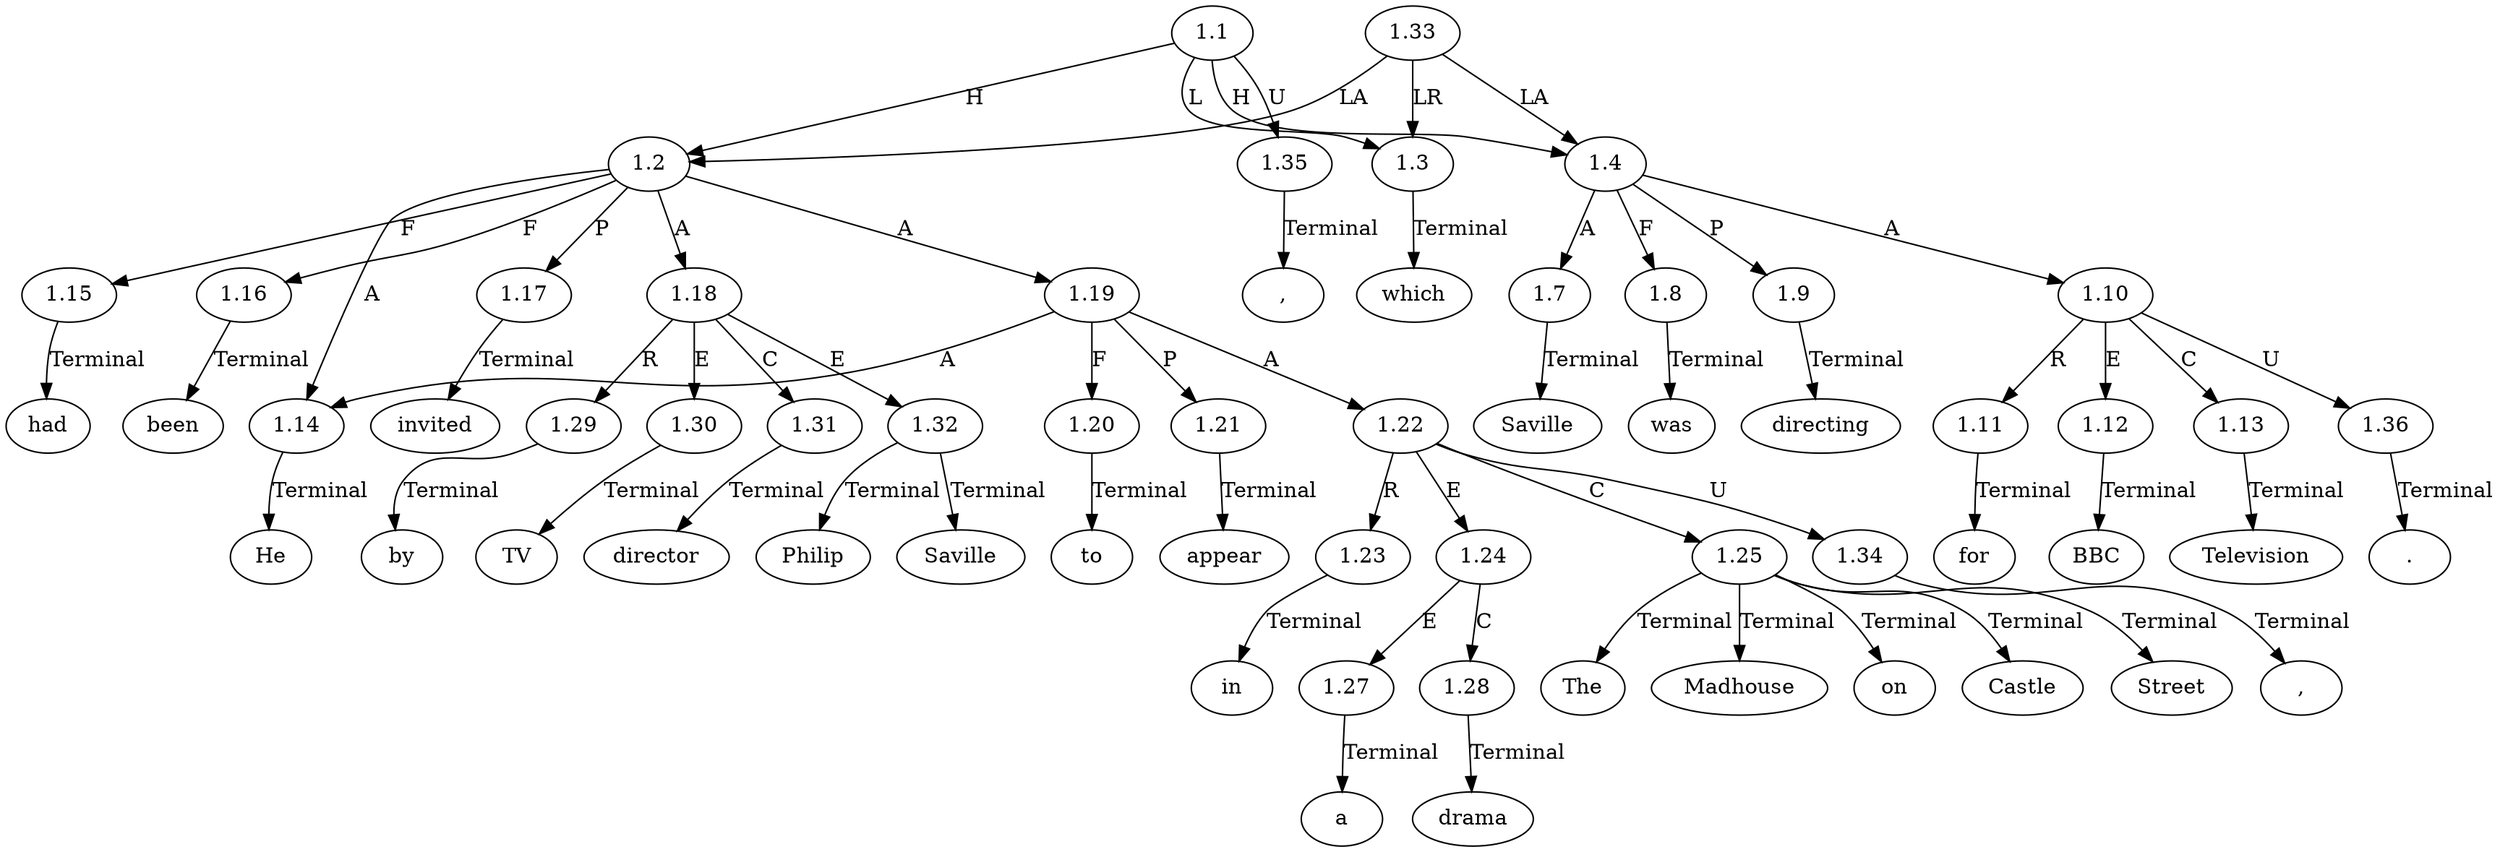 // Graph
digraph {
	0.1 [label=He ordering=out]
	0.10 [label=to ordering=out]
	0.11 [label=appear ordering=out]
	0.12 [label=in ordering=out]
	0.13 [label=a ordering=out]
	0.14 [label=drama ordering=out]
	0.15 [label="," ordering=out]
	0.16 [label=The ordering=out]
	0.17 [label=Madhouse ordering=out]
	0.18 [label=on ordering=out]
	0.19 [label=Castle ordering=out]
	0.2 [label=had ordering=out]
	0.20 [label=Street ordering=out]
	0.21 [label="," ordering=out]
	0.22 [label=which ordering=out]
	0.23 [label=Saville ordering=out]
	0.24 [label=was ordering=out]
	0.25 [label=directing ordering=out]
	0.26 [label=for ordering=out]
	0.27 [label=BBC ordering=out]
	0.28 [label=Television ordering=out]
	0.29 [label="." ordering=out]
	0.3 [label=been ordering=out]
	0.4 [label=invited ordering=out]
	0.5 [label=by ordering=out]
	0.6 [label=TV ordering=out]
	0.7 [label=director ordering=out]
	0.8 [label=Philip ordering=out]
	0.9 [label=Saville ordering=out]
	1.1 [label=1.1 ordering=out]
	1.2 [label=1.2 ordering=out]
	1.3 [label=1.3 ordering=out]
	1.4 [label=1.4 ordering=out]
	1.7 [label=1.7 ordering=out]
	1.8 [label=1.8 ordering=out]
	1.9 [label=1.9 ordering=out]
	1.10 [label=1.10 ordering=out]
	1.11 [label=1.11 ordering=out]
	1.12 [label=1.12 ordering=out]
	1.13 [label=1.13 ordering=out]
	1.14 [label=1.14 ordering=out]
	1.15 [label=1.15 ordering=out]
	1.16 [label=1.16 ordering=out]
	1.17 [label=1.17 ordering=out]
	1.18 [label=1.18 ordering=out]
	1.19 [label=1.19 ordering=out]
	1.20 [label=1.20 ordering=out]
	1.21 [label=1.21 ordering=out]
	1.22 [label=1.22 ordering=out]
	1.23 [label=1.23 ordering=out]
	1.24 [label=1.24 ordering=out]
	1.25 [label=1.25 ordering=out]
	1.27 [label=1.27 ordering=out]
	1.28 [label=1.28 ordering=out]
	1.29 [label=1.29 ordering=out]
	1.30 [label=1.30 ordering=out]
	1.31 [label=1.31 ordering=out]
	1.32 [label=1.32 ordering=out]
	1.33 [label=1.33 ordering=out]
	1.34 [label=1.34 ordering=out]
	1.35 [label=1.35 ordering=out]
	1.36 [label=1.36 ordering=out]
	1.1 -> 1.2 [label=H ordering=out]
	1.1 -> 1.3 [label=L ordering=out]
	1.1 -> 1.4 [label=H ordering=out]
	1.1 -> 1.35 [label=U ordering=out]
	1.2 -> 1.14 [label=A ordering=out]
	1.2 -> 1.15 [label=F ordering=out]
	1.2 -> 1.16 [label=F ordering=out]
	1.2 -> 1.17 [label=P ordering=out]
	1.2 -> 1.18 [label=A ordering=out]
	1.2 -> 1.19 [label=A ordering=out]
	1.3 -> 0.22 [label=Terminal ordering=out]
	1.4 -> 1.7 [label=A ordering=out]
	1.4 -> 1.8 [label=F ordering=out]
	1.4 -> 1.9 [label=P ordering=out]
	1.4 -> 1.10 [label=A ordering=out]
	1.7 -> 0.23 [label=Terminal ordering=out]
	1.8 -> 0.24 [label=Terminal ordering=out]
	1.9 -> 0.25 [label=Terminal ordering=out]
	1.10 -> 1.11 [label=R ordering=out]
	1.10 -> 1.12 [label=E ordering=out]
	1.10 -> 1.13 [label=C ordering=out]
	1.10 -> 1.36 [label=U ordering=out]
	1.11 -> 0.26 [label=Terminal ordering=out]
	1.12 -> 0.27 [label=Terminal ordering=out]
	1.13 -> 0.28 [label=Terminal ordering=out]
	1.14 -> 0.1 [label=Terminal ordering=out]
	1.15 -> 0.2 [label=Terminal ordering=out]
	1.16 -> 0.3 [label=Terminal ordering=out]
	1.17 -> 0.4 [label=Terminal ordering=out]
	1.18 -> 1.29 [label=R ordering=out]
	1.18 -> 1.30 [label=E ordering=out]
	1.18 -> 1.31 [label=C ordering=out]
	1.18 -> 1.32 [label=E ordering=out]
	1.19 -> 1.14 [label=A ordering=out]
	1.19 -> 1.20 [label=F ordering=out]
	1.19 -> 1.21 [label=P ordering=out]
	1.19 -> 1.22 [label=A ordering=out]
	1.20 -> 0.10 [label=Terminal ordering=out]
	1.21 -> 0.11 [label=Terminal ordering=out]
	1.22 -> 1.23 [label=R ordering=out]
	1.22 -> 1.24 [label=E ordering=out]
	1.22 -> 1.25 [label=C ordering=out]
	1.22 -> 1.34 [label=U ordering=out]
	1.23 -> 0.12 [label=Terminal ordering=out]
	1.24 -> 1.27 [label=E ordering=out]
	1.24 -> 1.28 [label=C ordering=out]
	1.25 -> 0.16 [label=Terminal ordering=out]
	1.25 -> 0.17 [label=Terminal ordering=out]
	1.25 -> 0.18 [label=Terminal ordering=out]
	1.25 -> 0.19 [label=Terminal ordering=out]
	1.25 -> 0.20 [label=Terminal ordering=out]
	1.27 -> 0.13 [label=Terminal ordering=out]
	1.28 -> 0.14 [label=Terminal ordering=out]
	1.29 -> 0.5 [label=Terminal ordering=out]
	1.30 -> 0.6 [label=Terminal ordering=out]
	1.31 -> 0.7 [label=Terminal ordering=out]
	1.32 -> 0.8 [label=Terminal ordering=out]
	1.32 -> 0.9 [label=Terminal ordering=out]
	1.33 -> 1.2 [label=LA ordering=out]
	1.33 -> 1.3 [label=LR ordering=out]
	1.33 -> 1.4 [label=LA ordering=out]
	1.34 -> 0.15 [label=Terminal ordering=out]
	1.35 -> 0.21 [label=Terminal ordering=out]
	1.36 -> 0.29 [label=Terminal ordering=out]
}

